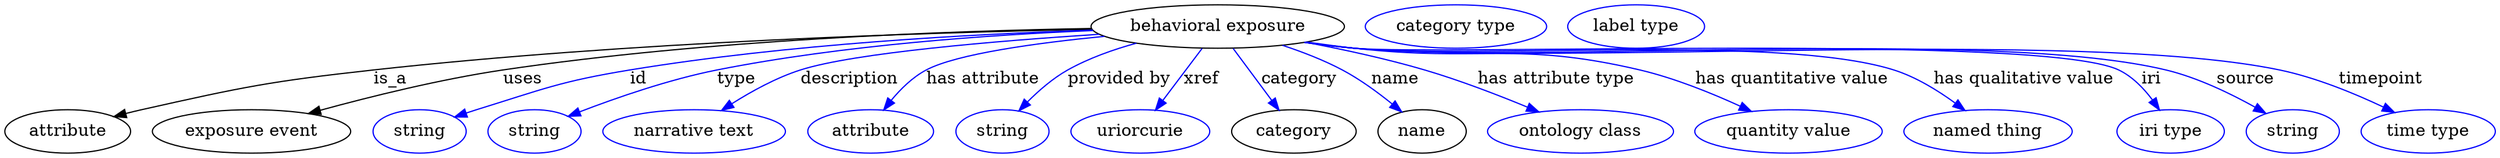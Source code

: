 digraph {
	graph [bb="0,0,2056.2,123"];
	node [label="\N"];
	"behavioral exposure"	[height=0.5,
		label="behavioral exposure",
		pos="1001,105",
		width=2.9067];
	attribute	[height=0.5,
		pos="51.995,18",
		width=1.4443];
	"behavioral exposure" -> attribute	[label=is_a,
		lp="322,61.5",
		pos="e,90.239,30.314 897.08,102.54 761.28,99.772 516.21,91.797 308,69 220.62,59.433 198.78,55.158 113,36 108.83,35.07 104.53,34.031 100.22,\
32.938"];
	"exposure event"	[height=0.5,
		pos="204,18",
		width=2.2748];
	"behavioral exposure" -> "exposure event"	[label=uses,
		lp="432.5,61.5",
		pos="e,251.54,32.69 896.88,103.16 779.47,100.96 583.1,93.519 416,69 363,61.224 303.75,46.746 261.39,35.363"];
	id	[color=blue,
		height=0.5,
		label=string,
		pos="342,18",
		width=1.0652];
	"behavioral exposure" -> id	[color=blue,
		label=id,
		lp="523,61.5",
		pos="e,371.38,29.712 897.69,102.04 799.06,98.884 646.55,90.617 516,69 468.72,61.172 416.05,44.936 381.17,33.082",
		style=solid];
	type	[color=blue,
		height=0.5,
		label=string,
		pos="437,18",
		width=1.0652];
	"behavioral exposure" -> type	[color=blue,
		label=type,
		lp="604,61.5",
		pos="e,464.82,30.508 897.83,101.7 813.74,98.284 692.25,89.841 588,69 548.34,61.073 504.64,45.853 474.5,34.278",
		style=solid];
	description	[color=blue,
		height=0.5,
		label="narrative text",
		pos="569,18",
		width=2.0943];
	"behavioral exposure" -> description	[color=blue,
		label=description,
		lp="696.5,61.5",
		pos="e,591.38,35.406 903.01,98.63 817.52,93.109 700.41,83.294 656,69 636.13,62.606 615.8,51.245 599.79,40.967",
		style=solid];
	"has attribute"	[color=blue,
		height=0.5,
		label=attribute,
		pos="714,18",
		width=1.4443];
	"behavioral exposure" -> "has attribute"	[color=blue,
		label="has attribute",
		lp="806,61.5",
		pos="e,724.46,35.748 907.16,97.016 850.43,91.534 784.31,82.531 759,69 747.84,63.04 738.07,53.176 730.51,43.778",
		style=solid];
	"provided by"	[color=blue,
		height=0.5,
		label=string,
		pos="822,18",
		width=1.0652];
	"behavioral exposure" -> "provided by"	[color=blue,
		label="provided by",
		lp="918.5,61.5",
		pos="e,835.59,35.116 933.16,91.249 913.94,86.005 893.5,78.791 876,69 863.68,62.11 851.93,51.856 842.57,42.424",
		style=solid];
	xref	[color=blue,
		height=0.5,
		label=uriorcurie,
		pos="936,18",
		width=1.5887];
	"behavioral exposure" -> xref	[color=blue,
		label=xref,
		lp="987.5,61.5",
		pos="e,948.69,35.597 987.84,86.799 978.38,74.426 965.48,57.555 954.91,43.738",
		style=solid];
	category	[height=0.5,
		pos="1063,18",
		width=1.4263];
	"behavioral exposure" -> category	[color=blue,
		label=category,
		lp="1067.5,61.5",
		pos="e,1050.9,35.597 1013.5,86.799 1022.6,74.426 1034.9,57.555 1045,43.738",
		style=solid];
	name	[height=0.5,
		pos="1169,18",
		width=1.011];
	"behavioral exposure" -> name	[color=blue,
		label=name,
		lp="1147,61.5",
		pos="e,1152.1,34.206 1054,89.369 1070.2,83.969 1087.7,77.142 1103,69 1117.6,61.203 1132.5,50.278 1144.4,40.628",
		style=solid];
	"has attribute type"	[color=blue,
		height=0.5,
		label="ontology class",
		pos="1300,18",
		width=2.1304];
	"behavioral exposure" -> "has attribute type"	[color=blue,
		label="has attribute type",
		lp="1280,61.5",
		pos="e,1265.5,34.182 1073.2,91.89 1103.7,86.072 1139.3,78.321 1171,69 1199.9,60.494 1231.4,48.329 1256.1,38.128",
		style=solid];
	"has quantitative value"	[color=blue,
		height=0.5,
		label="quantity value",
		pos="1472,18",
		width=2.1484];
	"behavioral exposure" -> "has quantitative value"	[color=blue,
		label="has quantitative value",
		lp="1475,61.5",
		pos="e,1441.3,34.608 1074.4,92.157 1087.6,90.263 1101.2,88.453 1114,87 1218.1,75.2 1247,93.011 1349,69 1377.7,62.243 1408.4,49.76 1432,\
38.958",
		style=solid];
	"has qualitative value"	[color=blue,
		height=0.5,
		label="named thing",
		pos="1637,18",
		width=1.9318];
	"behavioral exposure" -> "has qualitative value"	[color=blue,
		label="has qualitative value",
		lp="1666.5,61.5",
		pos="e,1618,35.34 1073.2,91.943 1086.7,90.024 1100.8,88.259 1114,87 1212.5,77.624 1464.6,98.742 1559,69 1577.3,63.236 1595.5,51.992 1609.7,\
41.625",
		style=solid];
	iri	[color=blue,
		height=0.5,
		label="iri type",
		pos="1788,18",
		width=1.2277];
	"behavioral exposure" -> iri	[color=blue,
		label=iri,
		lp="1772,61.5",
		pos="e,1778.7,35.756 1072.9,91.857 1086.5,89.933 1100.7,88.189 1114,87 1183.9,80.771 1681.7,99.162 1745,69 1756.3,63.593 1765.9,53.622 \
1773.1,43.999",
		style=solid];
	source	[color=blue,
		height=0.5,
		label=string,
		pos="1889,18",
		width=1.0652];
	"behavioral exposure" -> source	[color=blue,
		label=source,
		lp="1850,61.5",
		pos="e,1867.1,32.795 1072.9,91.839 1086.5,89.917 1100.7,88.178 1114,87 1262.4,73.896 1639.2,103.77 1784,69 1810.4,62.664 1838,49.197 \
1858.3,37.835",
		style=solid];
	timepoint	[color=blue,
		height=0.5,
		label="time type",
		pos="2001,18",
		width=1.5346];
	"behavioral exposure" -> timepoint	[color=blue,
		label=timepoint,
		lp="1962,61.5",
		pos="e,1973.1,33.761 1072.6,91.845 1086.3,89.91 1100.6,88.165 1114,87 1283.2,72.339 1711.7,103.54 1878,69 1908.1,62.75 1940.2,49.451 \
1964,38.14",
		style=solid];
	"named thing_category"	[color=blue,
		height=0.5,
		label="category type",
		pos="1198,105",
		width=2.0762];
	attribute_name	[color=blue,
		height=0.5,
		label="label type",
		pos="1347,105",
		width=1.5707];
}
